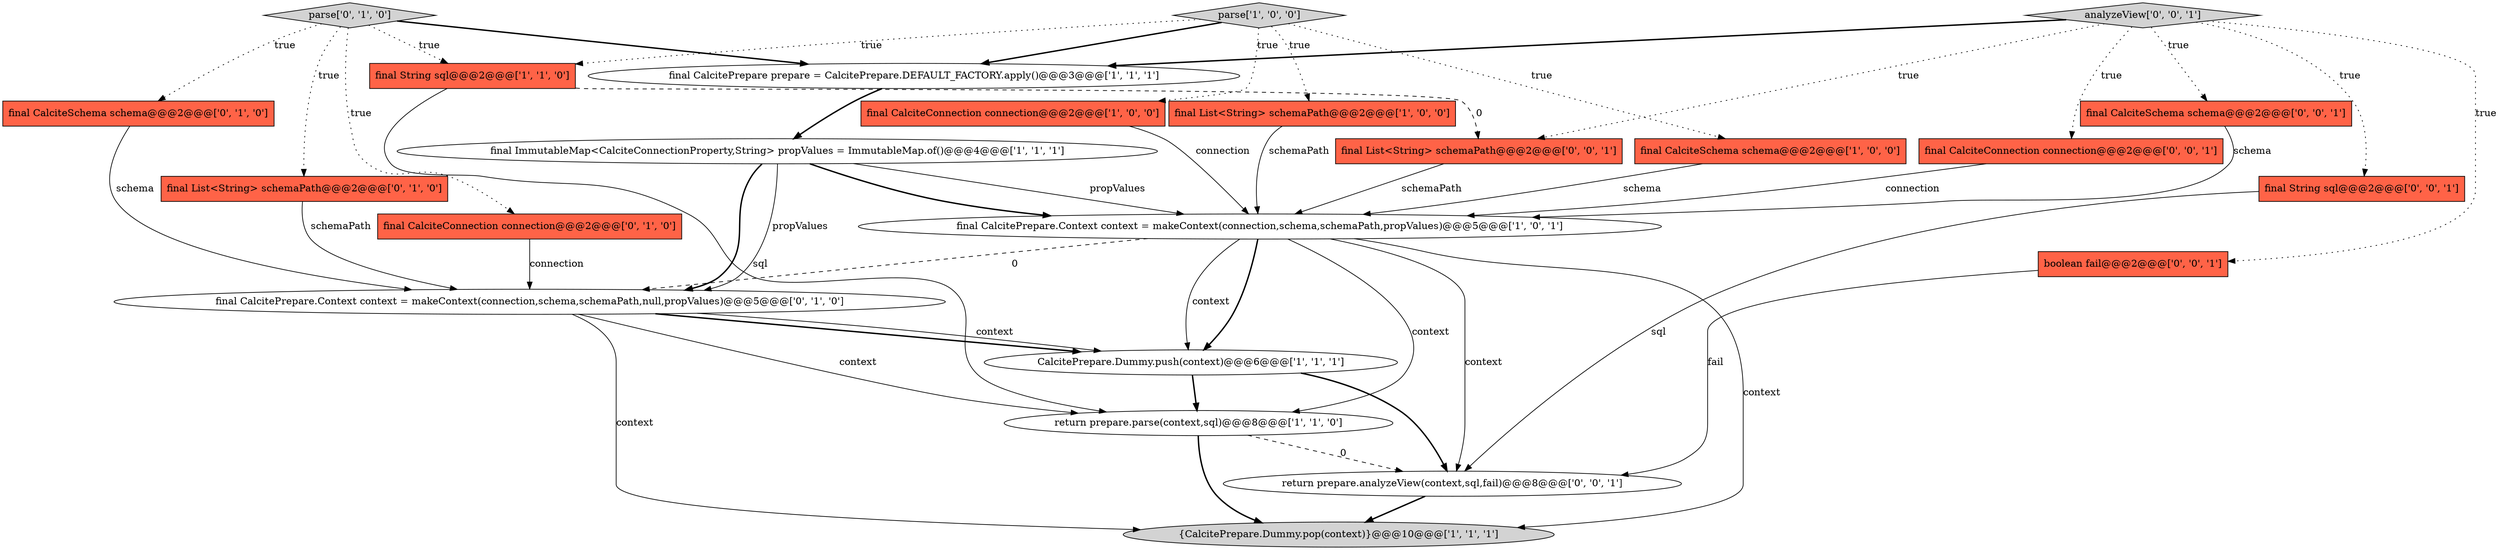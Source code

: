 digraph {
12 [style = filled, label = "final CalciteSchema schema@@@2@@@['0', '1', '0']", fillcolor = tomato, shape = box image = "AAA0AAABBB2BBB"];
4 [style = filled, label = "final ImmutableMap<CalciteConnectionProperty,String> propValues = ImmutableMap.of()@@@4@@@['1', '1', '1']", fillcolor = white, shape = ellipse image = "AAA0AAABBB1BBB"];
18 [style = filled, label = "final CalciteSchema schema@@@2@@@['0', '0', '1']", fillcolor = tomato, shape = box image = "AAA0AAABBB3BBB"];
5 [style = filled, label = "final CalcitePrepare prepare = CalcitePrepare.DEFAULT_FACTORY.apply()@@@3@@@['1', '1', '1']", fillcolor = white, shape = ellipse image = "AAA0AAABBB1BBB"];
8 [style = filled, label = "final List<String> schemaPath@@@2@@@['1', '0', '0']", fillcolor = tomato, shape = box image = "AAA0AAABBB1BBB"];
6 [style = filled, label = "CalcitePrepare.Dummy.push(context)@@@6@@@['1', '1', '1']", fillcolor = white, shape = ellipse image = "AAA0AAABBB1BBB"];
19 [style = filled, label = "analyzeView['0', '0', '1']", fillcolor = lightgray, shape = diamond image = "AAA0AAABBB3BBB"];
11 [style = filled, label = "parse['0', '1', '0']", fillcolor = lightgray, shape = diamond image = "AAA0AAABBB2BBB"];
10 [style = filled, label = "{CalcitePrepare.Dummy.pop(context)}@@@10@@@['1', '1', '1']", fillcolor = lightgray, shape = ellipse image = "AAA0AAABBB1BBB"];
2 [style = filled, label = "return prepare.parse(context,sql)@@@8@@@['1', '1', '0']", fillcolor = white, shape = ellipse image = "AAA0AAABBB1BBB"];
7 [style = filled, label = "parse['1', '0', '0']", fillcolor = lightgray, shape = diamond image = "AAA0AAABBB1BBB"];
1 [style = filled, label = "final CalciteSchema schema@@@2@@@['1', '0', '0']", fillcolor = tomato, shape = box image = "AAA0AAABBB1BBB"];
21 [style = filled, label = "final List<String> schemaPath@@@2@@@['0', '0', '1']", fillcolor = tomato, shape = box image = "AAA0AAABBB3BBB"];
13 [style = filled, label = "final List<String> schemaPath@@@2@@@['0', '1', '0']", fillcolor = tomato, shape = box image = "AAA0AAABBB2BBB"];
3 [style = filled, label = "final CalcitePrepare.Context context = makeContext(connection,schema,schemaPath,propValues)@@@5@@@['1', '0', '1']", fillcolor = white, shape = ellipse image = "AAA0AAABBB1BBB"];
14 [style = filled, label = "final CalciteConnection connection@@@2@@@['0', '1', '0']", fillcolor = tomato, shape = box image = "AAA0AAABBB2BBB"];
22 [style = filled, label = "return prepare.analyzeView(context,sql,fail)@@@8@@@['0', '0', '1']", fillcolor = white, shape = ellipse image = "AAA0AAABBB3BBB"];
9 [style = filled, label = "final String sql@@@2@@@['1', '1', '0']", fillcolor = tomato, shape = box image = "AAA0AAABBB1BBB"];
17 [style = filled, label = "final String sql@@@2@@@['0', '0', '1']", fillcolor = tomato, shape = box image = "AAA0AAABBB3BBB"];
15 [style = filled, label = "final CalcitePrepare.Context context = makeContext(connection,schema,schemaPath,null,propValues)@@@5@@@['0', '1', '0']", fillcolor = white, shape = ellipse image = "AAA1AAABBB2BBB"];
0 [style = filled, label = "final CalciteConnection connection@@@2@@@['1', '0', '0']", fillcolor = tomato, shape = box image = "AAA0AAABBB1BBB"];
20 [style = filled, label = "final CalciteConnection connection@@@2@@@['0', '0', '1']", fillcolor = tomato, shape = box image = "AAA0AAABBB3BBB"];
16 [style = filled, label = "boolean fail@@@2@@@['0', '0', '1']", fillcolor = tomato, shape = box image = "AAA0AAABBB3BBB"];
19->21 [style = dotted, label="true"];
3->10 [style = solid, label="context"];
11->9 [style = dotted, label="true"];
18->3 [style = solid, label="schema"];
2->22 [style = dashed, label="0"];
11->12 [style = dotted, label="true"];
19->5 [style = bold, label=""];
8->3 [style = solid, label="schemaPath"];
9->21 [style = dashed, label="0"];
7->8 [style = dotted, label="true"];
12->15 [style = solid, label="schema"];
2->10 [style = bold, label=""];
7->1 [style = dotted, label="true"];
6->22 [style = bold, label=""];
7->9 [style = dotted, label="true"];
15->6 [style = bold, label=""];
1->3 [style = solid, label="schema"];
5->4 [style = bold, label=""];
6->2 [style = bold, label=""];
19->20 [style = dotted, label="true"];
19->18 [style = dotted, label="true"];
3->6 [style = bold, label=""];
15->10 [style = solid, label="context"];
13->15 [style = solid, label="schemaPath"];
15->2 [style = solid, label="context"];
4->3 [style = solid, label="propValues"];
19->16 [style = dotted, label="true"];
3->6 [style = solid, label="context"];
14->15 [style = solid, label="connection"];
17->22 [style = solid, label="sql"];
11->14 [style = dotted, label="true"];
20->3 [style = solid, label="connection"];
15->6 [style = solid, label="context"];
9->2 [style = solid, label="sql"];
3->15 [style = dashed, label="0"];
0->3 [style = solid, label="connection"];
7->5 [style = bold, label=""];
16->22 [style = solid, label="fail"];
7->0 [style = dotted, label="true"];
3->2 [style = solid, label="context"];
19->17 [style = dotted, label="true"];
4->15 [style = bold, label=""];
11->13 [style = dotted, label="true"];
22->10 [style = bold, label=""];
4->3 [style = bold, label=""];
11->5 [style = bold, label=""];
3->22 [style = solid, label="context"];
4->15 [style = solid, label="propValues"];
21->3 [style = solid, label="schemaPath"];
}
